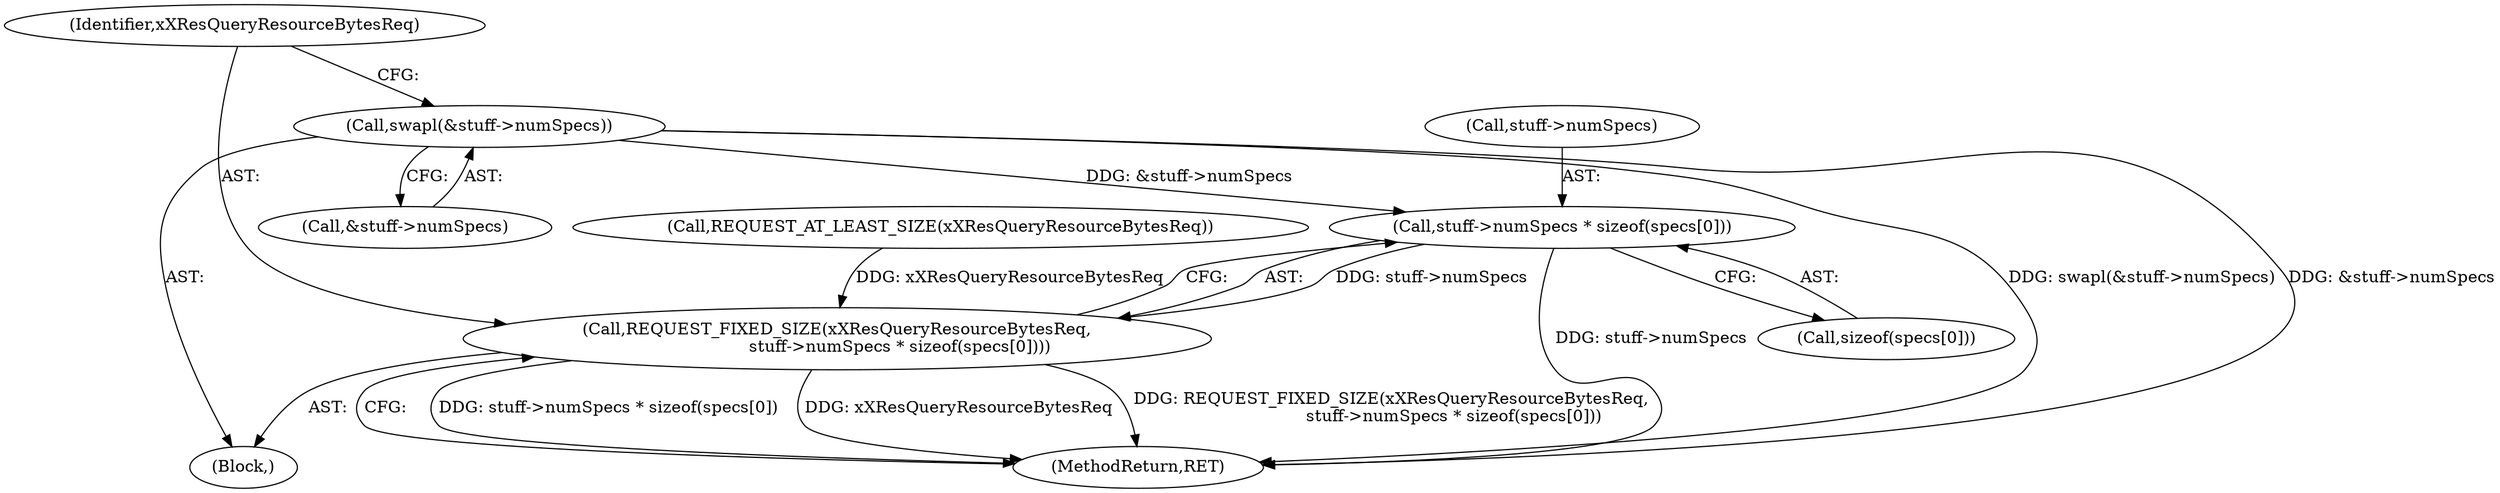 digraph "0_xserver_cad5a1050b7184d828aef9c1dd151c3ab649d37e_2@API" {
"1000140" [label="(Call,stuff->numSpecs * sizeof(specs[0]))"];
"1000133" [label="(Call,swapl(&stuff->numSpecs))"];
"1000138" [label="(Call,REQUEST_FIXED_SIZE(xXResQueryResourceBytesReq,\n                        stuff->numSpecs * sizeof(specs[0])))"];
"1000139" [label="(Identifier,xXResQueryResourceBytesReq)"];
"1000133" [label="(Call,swapl(&stuff->numSpecs))"];
"1000134" [label="(Call,&stuff->numSpecs)"];
"1000131" [label="(Call,REQUEST_AT_LEAST_SIZE(xXResQueryResourceBytesReq))"];
"1000141" [label="(Call,stuff->numSpecs)"];
"1000140" [label="(Call,stuff->numSpecs * sizeof(specs[0]))"];
"1000102" [label="(Block,)"];
"1000148" [label="(MethodReturn,RET)"];
"1000138" [label="(Call,REQUEST_FIXED_SIZE(xXResQueryResourceBytesReq,\n                        stuff->numSpecs * sizeof(specs[0])))"];
"1000144" [label="(Call,sizeof(specs[0]))"];
"1000140" -> "1000138"  [label="AST: "];
"1000140" -> "1000144"  [label="CFG: "];
"1000141" -> "1000140"  [label="AST: "];
"1000144" -> "1000140"  [label="AST: "];
"1000138" -> "1000140"  [label="CFG: "];
"1000140" -> "1000148"  [label="DDG: stuff->numSpecs"];
"1000140" -> "1000138"  [label="DDG: stuff->numSpecs"];
"1000133" -> "1000140"  [label="DDG: &stuff->numSpecs"];
"1000133" -> "1000102"  [label="AST: "];
"1000133" -> "1000134"  [label="CFG: "];
"1000134" -> "1000133"  [label="AST: "];
"1000139" -> "1000133"  [label="CFG: "];
"1000133" -> "1000148"  [label="DDG: swapl(&stuff->numSpecs)"];
"1000133" -> "1000148"  [label="DDG: &stuff->numSpecs"];
"1000138" -> "1000102"  [label="AST: "];
"1000139" -> "1000138"  [label="AST: "];
"1000148" -> "1000138"  [label="CFG: "];
"1000138" -> "1000148"  [label="DDG: stuff->numSpecs * sizeof(specs[0])"];
"1000138" -> "1000148"  [label="DDG: xXResQueryResourceBytesReq"];
"1000138" -> "1000148"  [label="DDG: REQUEST_FIXED_SIZE(xXResQueryResourceBytesReq,\n                        stuff->numSpecs * sizeof(specs[0]))"];
"1000131" -> "1000138"  [label="DDG: xXResQueryResourceBytesReq"];
}
